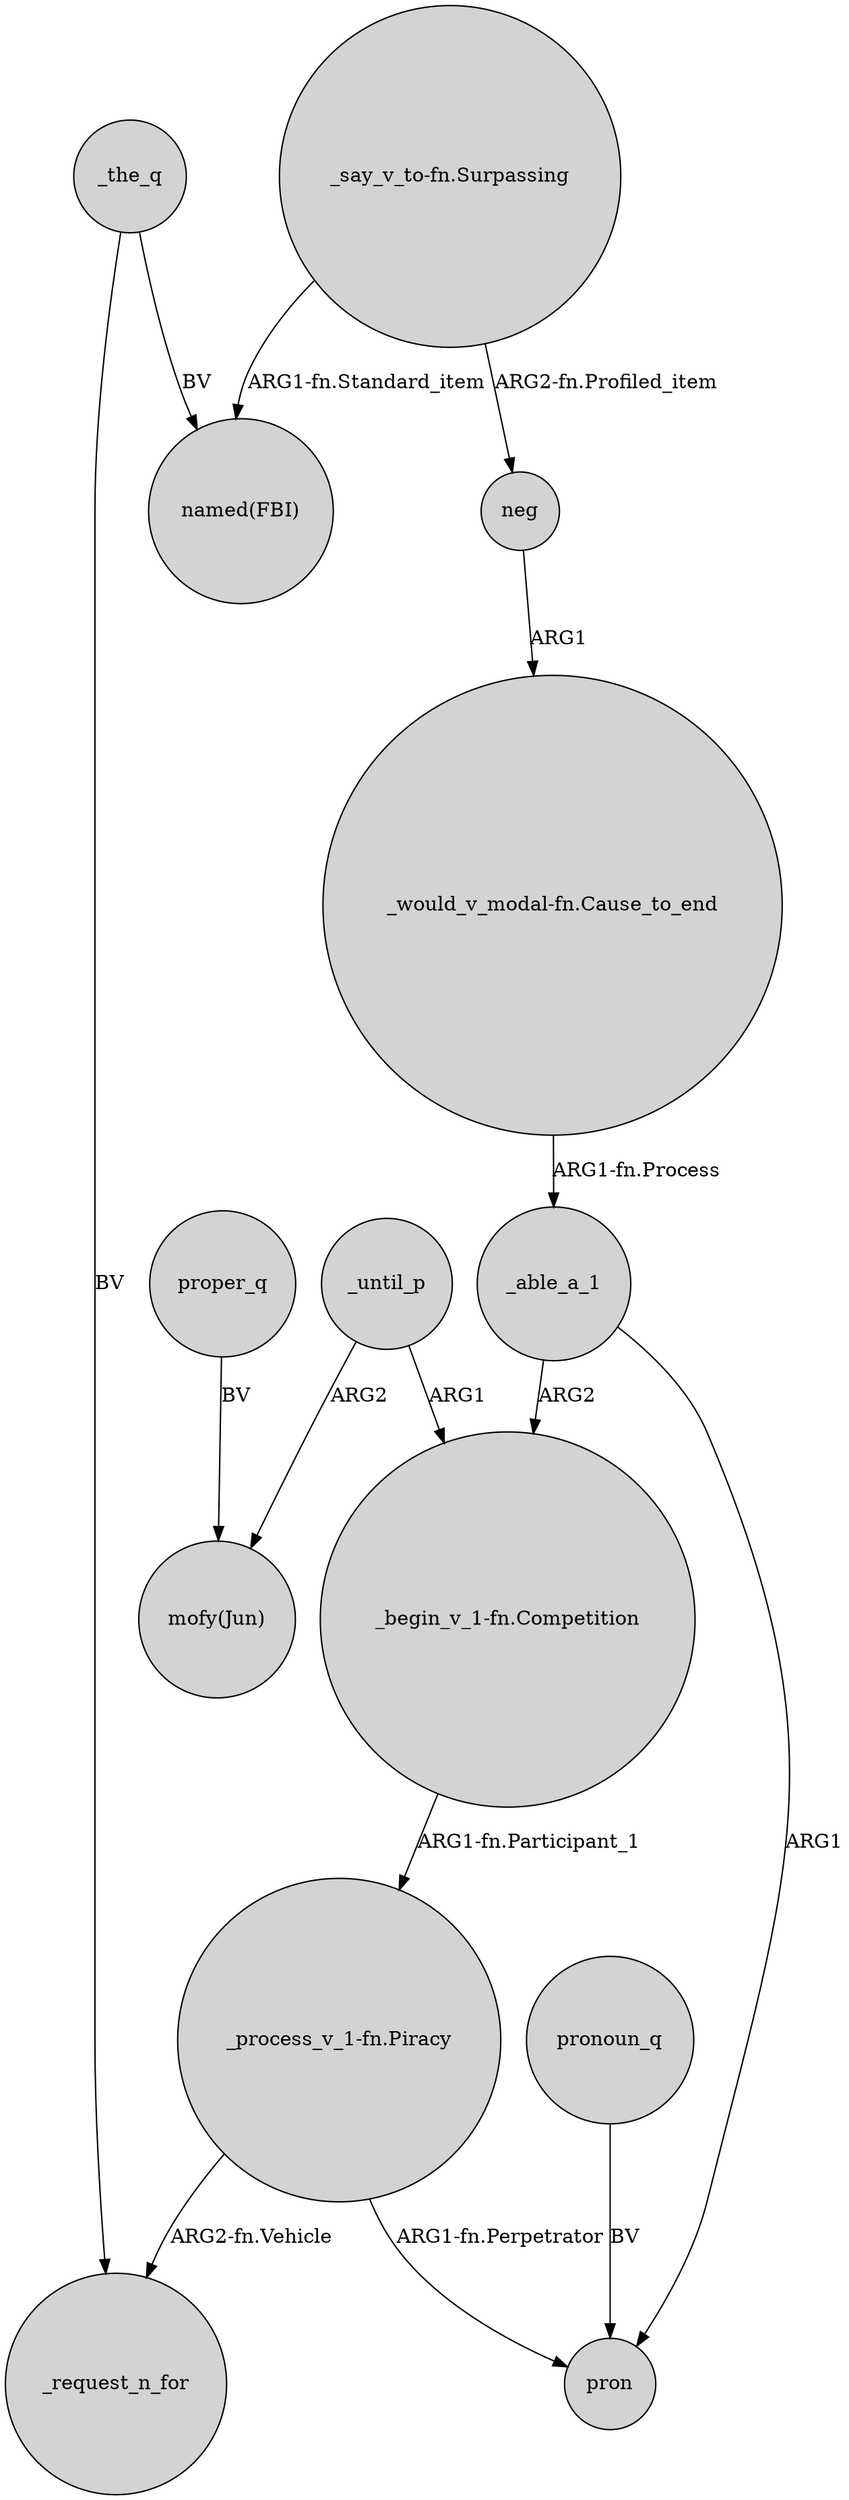 digraph {
	node [shape=circle style=filled]
	_until_p -> "_begin_v_1-fn.Competition" [label=ARG1]
	"_begin_v_1-fn.Competition" -> "_process_v_1-fn.Piracy" [label="ARG1-fn.Participant_1"]
	"_would_v_modal-fn.Cause_to_end" -> _able_a_1 [label="ARG1-fn.Process"]
	proper_q -> "mofy(Jun)" [label=BV]
	neg -> "_would_v_modal-fn.Cause_to_end" [label=ARG1]
	_the_q -> _request_n_for [label=BV]
	"_process_v_1-fn.Piracy" -> pron [label="ARG1-fn.Perpetrator"]
	"_process_v_1-fn.Piracy" -> _request_n_for [label="ARG2-fn.Vehicle"]
	_able_a_1 -> pron [label=ARG1]
	_until_p -> "mofy(Jun)" [label=ARG2]
	_able_a_1 -> "_begin_v_1-fn.Competition" [label=ARG2]
	pronoun_q -> pron [label=BV]
	"_say_v_to-fn.Surpassing" -> "named(FBI)" [label="ARG1-fn.Standard_item"]
	_the_q -> "named(FBI)" [label=BV]
	"_say_v_to-fn.Surpassing" -> neg [label="ARG2-fn.Profiled_item"]
}
